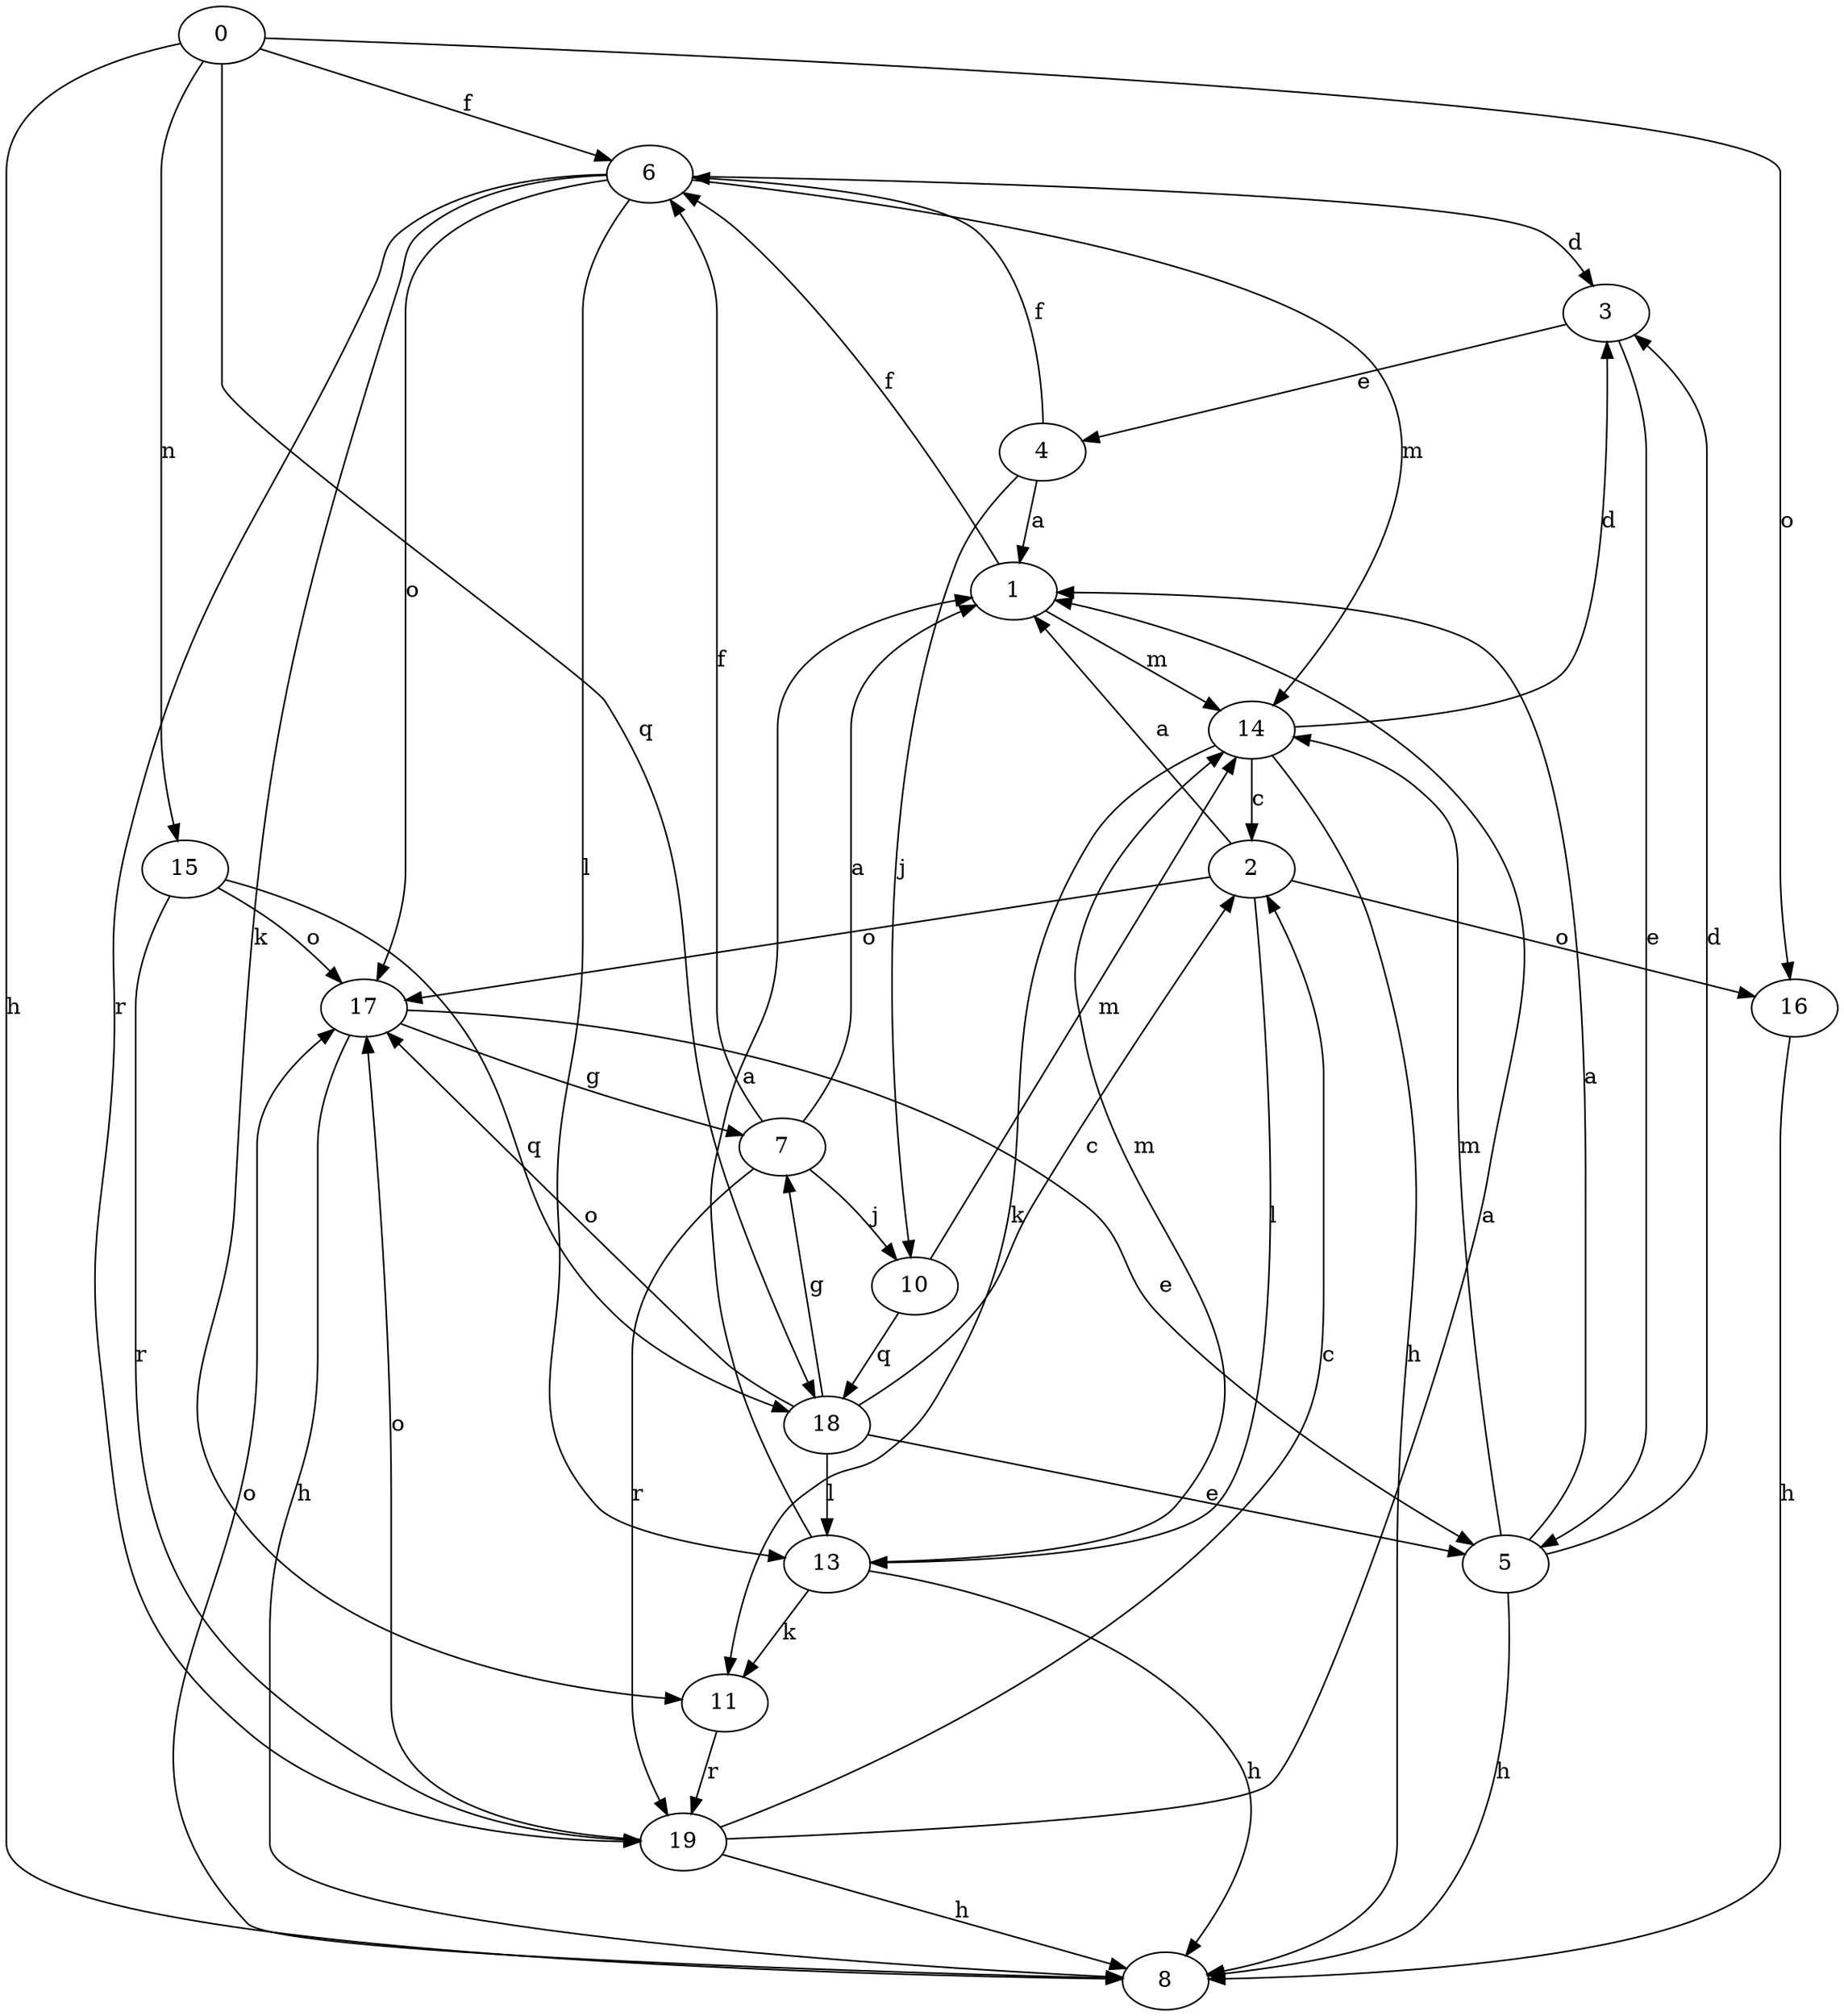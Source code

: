 strict digraph  {
0;
1;
2;
3;
4;
5;
6;
7;
8;
10;
11;
13;
14;
15;
16;
17;
18;
19;
0 -> 6  [label=f];
0 -> 8  [label=h];
0 -> 15  [label=n];
0 -> 16  [label=o];
0 -> 18  [label=q];
1 -> 6  [label=f];
1 -> 14  [label=m];
2 -> 1  [label=a];
2 -> 13  [label=l];
2 -> 16  [label=o];
2 -> 17  [label=o];
3 -> 4  [label=e];
3 -> 5  [label=e];
4 -> 1  [label=a];
4 -> 6  [label=f];
4 -> 10  [label=j];
5 -> 1  [label=a];
5 -> 3  [label=d];
5 -> 8  [label=h];
5 -> 14  [label=m];
6 -> 3  [label=d];
6 -> 11  [label=k];
6 -> 13  [label=l];
6 -> 14  [label=m];
6 -> 17  [label=o];
6 -> 19  [label=r];
7 -> 1  [label=a];
7 -> 6  [label=f];
7 -> 10  [label=j];
7 -> 19  [label=r];
8 -> 17  [label=o];
10 -> 14  [label=m];
10 -> 18  [label=q];
11 -> 19  [label=r];
13 -> 1  [label=a];
13 -> 8  [label=h];
13 -> 11  [label=k];
13 -> 14  [label=m];
14 -> 2  [label=c];
14 -> 3  [label=d];
14 -> 8  [label=h];
14 -> 11  [label=k];
15 -> 17  [label=o];
15 -> 18  [label=q];
15 -> 19  [label=r];
16 -> 8  [label=h];
17 -> 5  [label=e];
17 -> 7  [label=g];
17 -> 8  [label=h];
18 -> 2  [label=c];
18 -> 5  [label=e];
18 -> 7  [label=g];
18 -> 13  [label=l];
18 -> 17  [label=o];
19 -> 1  [label=a];
19 -> 2  [label=c];
19 -> 8  [label=h];
19 -> 17  [label=o];
}

